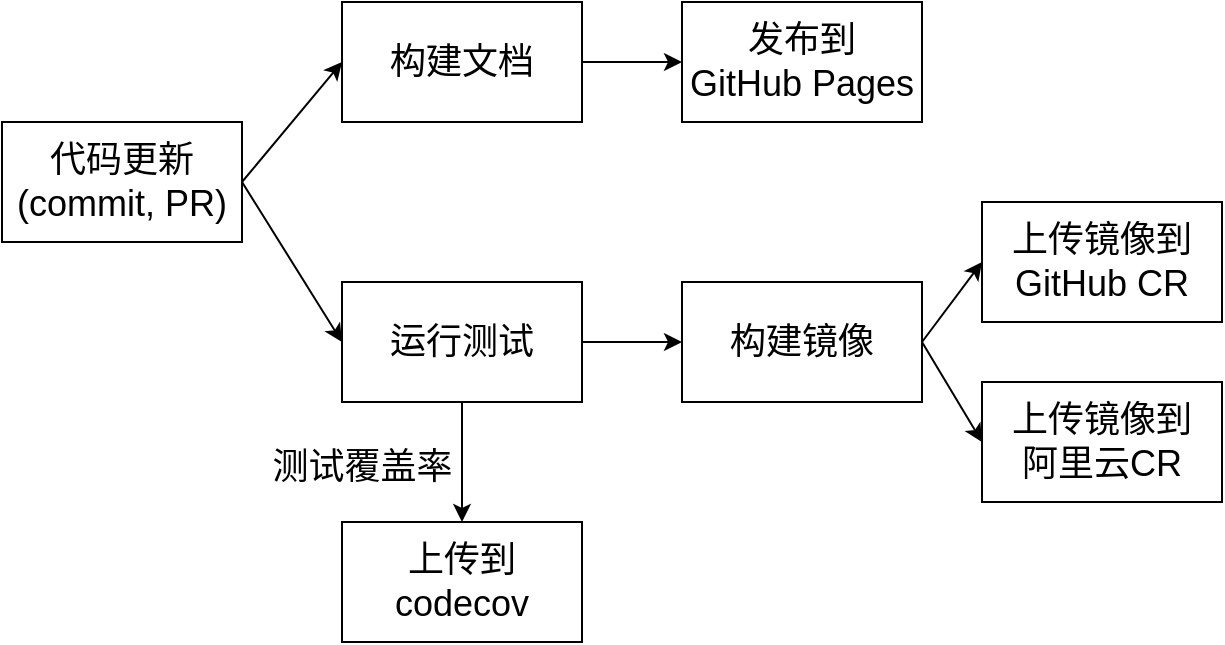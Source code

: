 <mxfile scale="2" border="0">
    <diagram id="CCmktOVLaJpoyg_8QXb8" name="Page-1">
        <mxGraphModel dx="1197" dy="910" grid="1" gridSize="10" guides="1" tooltips="1" connect="1" arrows="1" fold="1" page="1" pageScale="1" pageWidth="827" pageHeight="1169" math="0" shadow="0">
            <root>
                <mxCell id="0"/>
                <mxCell id="1" parent="0"/>
                <mxCell id="7" value="" style="edgeStyle=none;exitX=1;exitY=0.5;exitDx=0;exitDy=0;entryX=0;entryY=0.5;entryDx=0;entryDy=0;fontSize=18;labelBackgroundColor=none;" parent="1" source="2" target="4" edge="1">
                    <mxGeometry relative="1" as="geometry"/>
                </mxCell>
                <mxCell id="8" value="" style="edgeStyle=none;exitX=1;exitY=0.5;exitDx=0;exitDy=0;entryX=0;entryY=0.5;entryDx=0;entryDy=0;fontSize=18;labelBackgroundColor=none;" parent="1" source="2" target="5" edge="1">
                    <mxGeometry relative="1" as="geometry"/>
                </mxCell>
                <mxCell id="2" value="代码更新&#10;(commit, PR)" style="rounded=0;whiteSpace=wrap;fontSize=18;labelBackgroundColor=none;" parent="1" vertex="1">
                    <mxGeometry x="110" y="320" width="120" height="60" as="geometry"/>
                </mxCell>
                <mxCell id="12" value="" style="edgeStyle=none;exitX=1;exitY=0.5;exitDx=0;exitDy=0;entryX=0;entryY=0.5;entryDx=0;entryDy=0;fontSize=18;labelBackgroundColor=none;" parent="1" source="4" target="11" edge="1">
                    <mxGeometry relative="1" as="geometry"/>
                </mxCell>
                <mxCell id="4" value="构建文档" style="rounded=0;whiteSpace=wrap;fontSize=18;labelBackgroundColor=none;" parent="1" vertex="1">
                    <mxGeometry x="280" y="260" width="120" height="60" as="geometry"/>
                </mxCell>
                <mxCell id="9" value="" style="edgeStyle=none;exitX=0.5;exitY=1;exitDx=0;exitDy=0;fontSize=18;labelBackgroundColor=none;" parent="1" source="5" target="6" edge="1">
                    <mxGeometry relative="1" as="geometry"/>
                </mxCell>
                <mxCell id="10" value="测试覆盖率" style="edgeLabel;align=center;verticalAlign=middle;resizable=0;points=[];fontSize=18;labelBackgroundColor=none;" parent="9" vertex="1" connectable="0">
                    <mxGeometry x="-0.404" y="-1" relative="1" as="geometry">
                        <mxPoint x="-49" y="12" as="offset"/>
                    </mxGeometry>
                </mxCell>
                <mxCell id="14" value="" style="edgeStyle=none;exitX=1;exitY=0.5;exitDx=0;exitDy=0;entryX=0;entryY=0.5;entryDx=0;entryDy=0;fontSize=18;labelBackgroundColor=none;" parent="1" source="5" target="13" edge="1">
                    <mxGeometry relative="1" as="geometry"/>
                </mxCell>
                <mxCell id="5" value="运行测试" style="rounded=0;whiteSpace=wrap;fontSize=18;labelBackgroundColor=none;" parent="1" vertex="1">
                    <mxGeometry x="280" y="400" width="120" height="60" as="geometry"/>
                </mxCell>
                <mxCell id="6" value="上传到codecov" style="rounded=0;whiteSpace=wrap;fontSize=18;labelBackgroundColor=none;" parent="1" vertex="1">
                    <mxGeometry x="280" y="520" width="120" height="60" as="geometry"/>
                </mxCell>
                <mxCell id="11" value="发布到&#10;GitHub Pages" style="rounded=0;whiteSpace=wrap;fontSize=18;labelBackgroundColor=none;" parent="1" vertex="1">
                    <mxGeometry x="450" y="260" width="120" height="60" as="geometry"/>
                </mxCell>
                <mxCell id="20" value="" style="edgeStyle=none;exitX=1;exitY=0.5;exitDx=0;exitDy=0;entryX=0;entryY=0.5;entryDx=0;entryDy=0;fontSize=18;labelBackgroundColor=none;" parent="1" source="13" target="17" edge="1">
                    <mxGeometry relative="1" as="geometry"/>
                </mxCell>
                <mxCell id="21" value="" style="edgeStyle=none;entryX=0;entryY=0.5;entryDx=0;entryDy=0;fontSize=18;labelBackgroundColor=none;exitX=1;exitY=0.5;exitDx=0;exitDy=0;" parent="1" source="13" target="18" edge="1">
                    <mxGeometry relative="1" as="geometry"/>
                </mxCell>
                <mxCell id="13" value="构建镜像" style="rounded=0;whiteSpace=wrap;fontSize=18;labelBackgroundColor=none;" parent="1" vertex="1">
                    <mxGeometry x="450" y="400" width="120" height="60" as="geometry"/>
                </mxCell>
                <mxCell id="17" value="上传镜像到GitHub CR" style="rounded=0;whiteSpace=wrap;fontSize=18;labelBackgroundColor=none;" parent="1" vertex="1">
                    <mxGeometry x="600" y="360" width="120" height="60" as="geometry"/>
                </mxCell>
                <mxCell id="18" value="上传镜像到&#10;阿里云CR" style="rounded=0;whiteSpace=wrap;fontSize=18;labelBackgroundColor=none;" parent="1" vertex="1">
                    <mxGeometry x="600" y="450" width="120" height="60" as="geometry"/>
                </mxCell>
            </root>
        </mxGraphModel>
    </diagram>
</mxfile>
